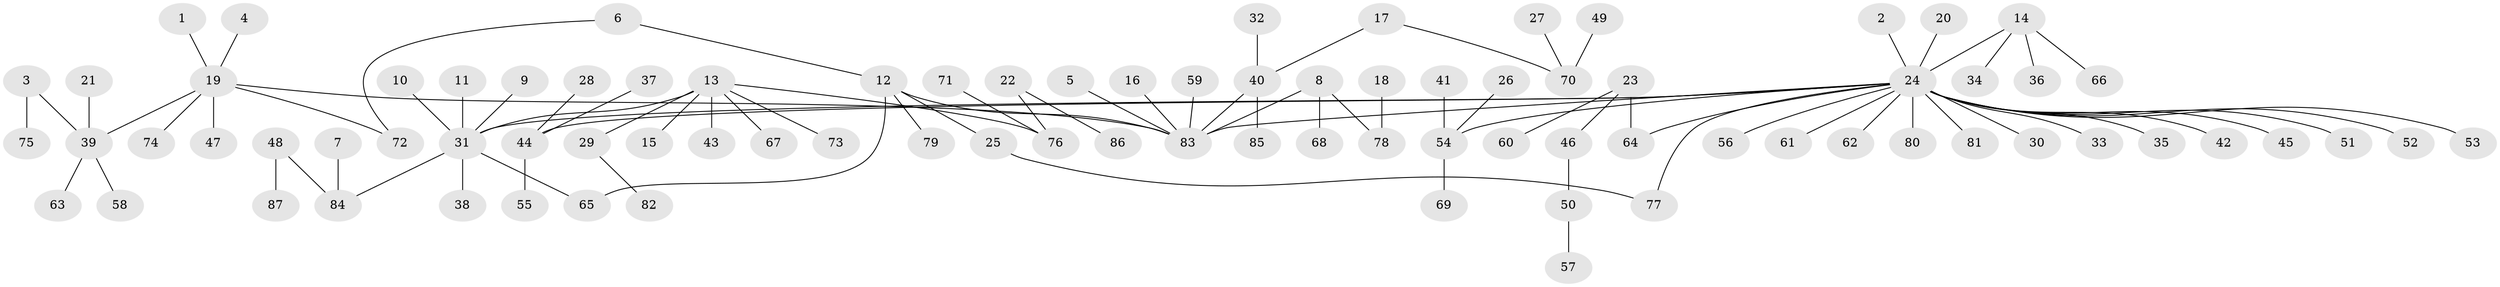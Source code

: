 // original degree distribution, {9: 0.016129032258064516, 23: 0.008064516129032258, 8: 0.016129032258064516, 1: 0.6451612903225806, 6: 0.016129032258064516, 3: 0.056451612903225805, 4: 0.04032258064516129, 2: 0.1693548387096774, 5: 0.03225806451612903}
// Generated by graph-tools (version 1.1) at 2025/36/03/04/25 23:36:42]
// undirected, 87 vertices, 89 edges
graph export_dot {
  node [color=gray90,style=filled];
  1;
  2;
  3;
  4;
  5;
  6;
  7;
  8;
  9;
  10;
  11;
  12;
  13;
  14;
  15;
  16;
  17;
  18;
  19;
  20;
  21;
  22;
  23;
  24;
  25;
  26;
  27;
  28;
  29;
  30;
  31;
  32;
  33;
  34;
  35;
  36;
  37;
  38;
  39;
  40;
  41;
  42;
  43;
  44;
  45;
  46;
  47;
  48;
  49;
  50;
  51;
  52;
  53;
  54;
  55;
  56;
  57;
  58;
  59;
  60;
  61;
  62;
  63;
  64;
  65;
  66;
  67;
  68;
  69;
  70;
  71;
  72;
  73;
  74;
  75;
  76;
  77;
  78;
  79;
  80;
  81;
  82;
  83;
  84;
  85;
  86;
  87;
  1 -- 19 [weight=1.0];
  2 -- 24 [weight=1.0];
  3 -- 39 [weight=1.0];
  3 -- 75 [weight=1.0];
  4 -- 19 [weight=1.0];
  5 -- 83 [weight=1.0];
  6 -- 12 [weight=1.0];
  6 -- 72 [weight=1.0];
  7 -- 84 [weight=1.0];
  8 -- 68 [weight=1.0];
  8 -- 78 [weight=1.0];
  8 -- 83 [weight=1.0];
  9 -- 31 [weight=1.0];
  10 -- 31 [weight=1.0];
  11 -- 31 [weight=1.0];
  12 -- 25 [weight=1.0];
  12 -- 65 [weight=1.0];
  12 -- 79 [weight=1.0];
  12 -- 83 [weight=1.0];
  13 -- 15 [weight=1.0];
  13 -- 29 [weight=1.0];
  13 -- 31 [weight=1.0];
  13 -- 43 [weight=1.0];
  13 -- 67 [weight=1.0];
  13 -- 73 [weight=1.0];
  13 -- 76 [weight=1.0];
  14 -- 24 [weight=1.0];
  14 -- 34 [weight=1.0];
  14 -- 36 [weight=1.0];
  14 -- 66 [weight=1.0];
  16 -- 83 [weight=1.0];
  17 -- 40 [weight=1.0];
  17 -- 70 [weight=1.0];
  18 -- 78 [weight=1.0];
  19 -- 39 [weight=1.0];
  19 -- 47 [weight=1.0];
  19 -- 72 [weight=1.0];
  19 -- 74 [weight=1.0];
  19 -- 83 [weight=1.0];
  20 -- 24 [weight=1.0];
  21 -- 39 [weight=1.0];
  22 -- 76 [weight=1.0];
  22 -- 86 [weight=1.0];
  23 -- 46 [weight=1.0];
  23 -- 60 [weight=1.0];
  23 -- 64 [weight=1.0];
  24 -- 30 [weight=1.0];
  24 -- 31 [weight=1.0];
  24 -- 33 [weight=1.0];
  24 -- 35 [weight=1.0];
  24 -- 42 [weight=1.0];
  24 -- 44 [weight=1.0];
  24 -- 45 [weight=1.0];
  24 -- 51 [weight=1.0];
  24 -- 52 [weight=1.0];
  24 -- 53 [weight=1.0];
  24 -- 54 [weight=1.0];
  24 -- 56 [weight=1.0];
  24 -- 61 [weight=1.0];
  24 -- 62 [weight=1.0];
  24 -- 64 [weight=1.0];
  24 -- 77 [weight=1.0];
  24 -- 80 [weight=1.0];
  24 -- 81 [weight=1.0];
  24 -- 83 [weight=1.0];
  25 -- 77 [weight=1.0];
  26 -- 54 [weight=1.0];
  27 -- 70 [weight=1.0];
  28 -- 44 [weight=1.0];
  29 -- 82 [weight=1.0];
  31 -- 38 [weight=1.0];
  31 -- 65 [weight=1.0];
  31 -- 84 [weight=1.0];
  32 -- 40 [weight=1.0];
  37 -- 44 [weight=1.0];
  39 -- 58 [weight=1.0];
  39 -- 63 [weight=1.0];
  40 -- 83 [weight=1.0];
  40 -- 85 [weight=1.0];
  41 -- 54 [weight=1.0];
  44 -- 55 [weight=1.0];
  46 -- 50 [weight=1.0];
  48 -- 84 [weight=1.0];
  48 -- 87 [weight=1.0];
  49 -- 70 [weight=1.0];
  50 -- 57 [weight=1.0];
  54 -- 69 [weight=1.0];
  59 -- 83 [weight=1.0];
  71 -- 76 [weight=1.0];
}
